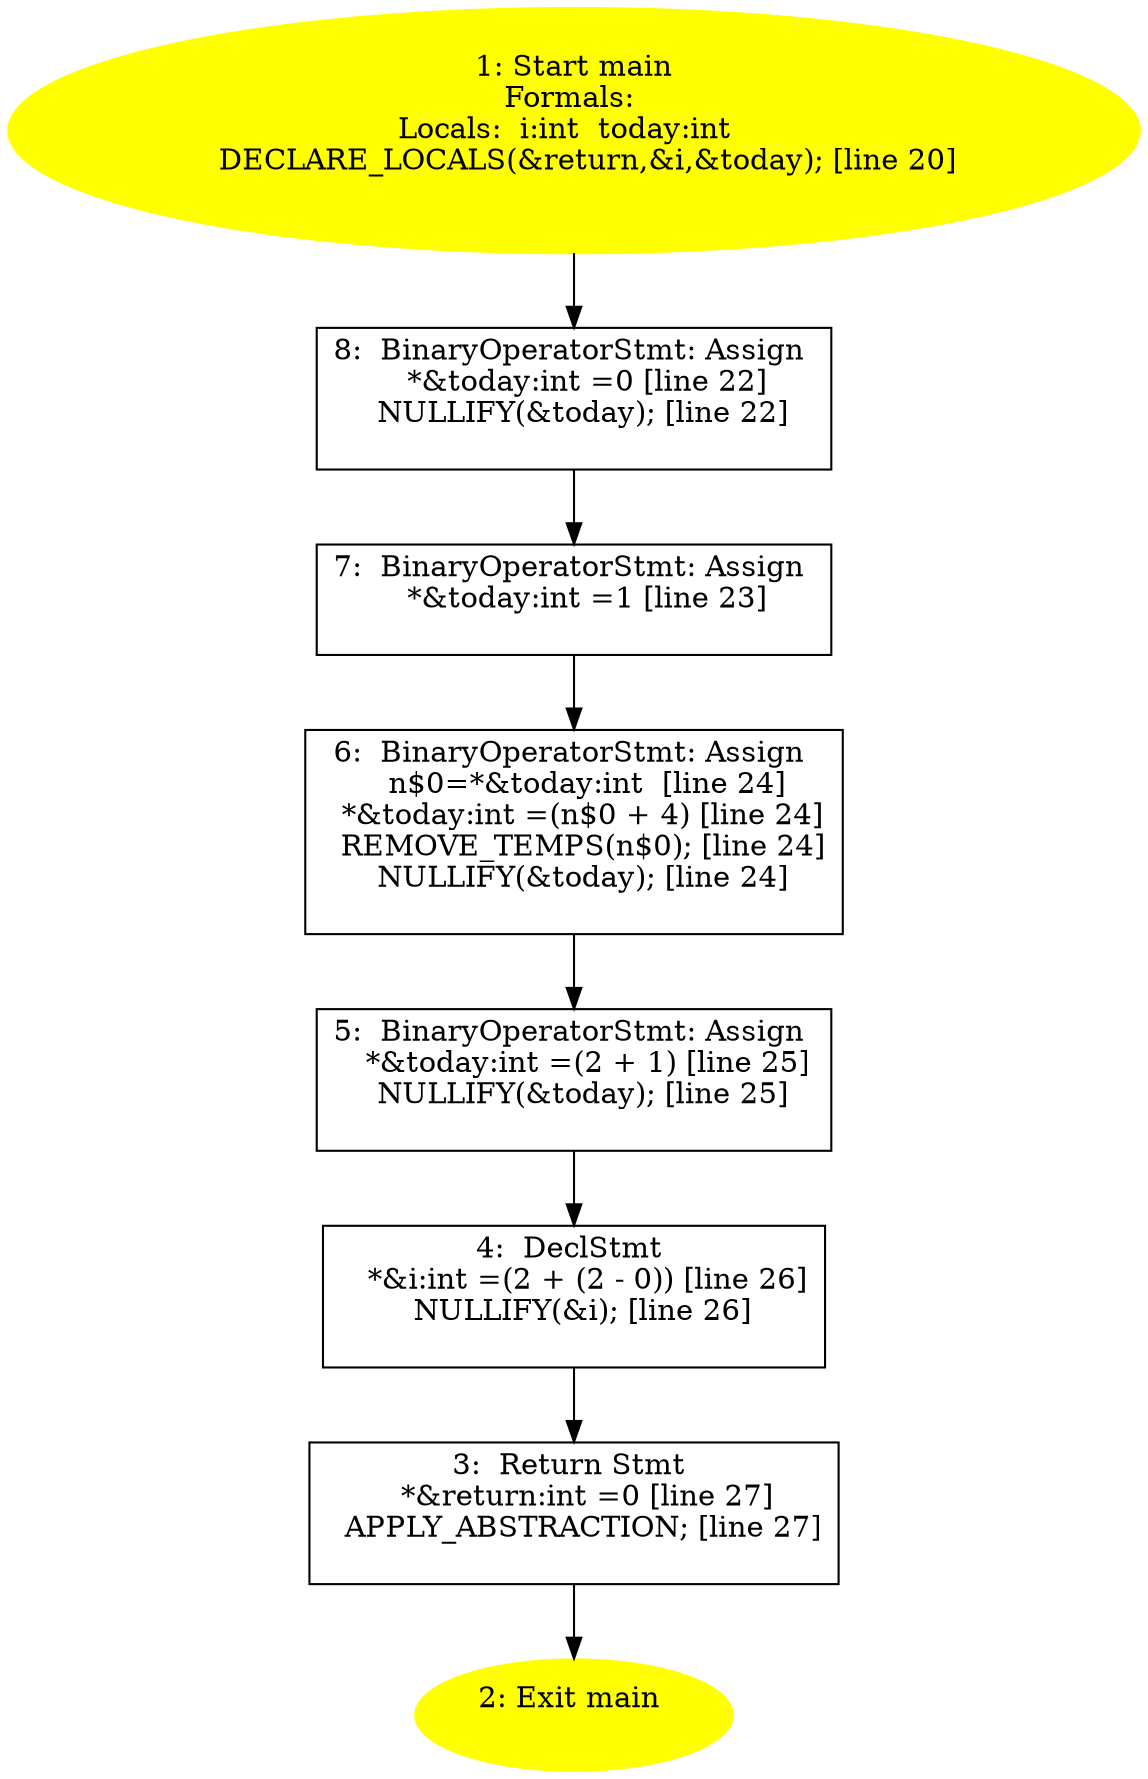 /* @generated */
digraph iCFG {
8 [label="8:  BinaryOperatorStmt: Assign \n   *&today:int =0 [line 22]\n  NULLIFY(&today); [line 22]\n " shape="box"]
	

	 8 -> 7 ;
7 [label="7:  BinaryOperatorStmt: Assign \n   *&today:int =1 [line 23]\n " shape="box"]
	

	 7 -> 6 ;
6 [label="6:  BinaryOperatorStmt: Assign \n   n$0=*&today:int  [line 24]\n  *&today:int =(n$0 + 4) [line 24]\n  REMOVE_TEMPS(n$0); [line 24]\n  NULLIFY(&today); [line 24]\n " shape="box"]
	

	 6 -> 5 ;
5 [label="5:  BinaryOperatorStmt: Assign \n   *&today:int =(2 + 1) [line 25]\n  NULLIFY(&today); [line 25]\n " shape="box"]
	

	 5 -> 4 ;
4 [label="4:  DeclStmt \n   *&i:int =(2 + (2 - 0)) [line 26]\n  NULLIFY(&i); [line 26]\n " shape="box"]
	

	 4 -> 3 ;
3 [label="3:  Return Stmt \n   *&return:int =0 [line 27]\n  APPLY_ABSTRACTION; [line 27]\n " shape="box"]
	

	 3 -> 2 ;
2 [label="2: Exit main \n  " color=yellow style=filled]
	

1 [label="1: Start main\nFormals: \nLocals:  i:int  today:int  \n   DECLARE_LOCALS(&return,&i,&today); [line 20]\n " color=yellow style=filled]
	

	 1 -> 8 ;
}

